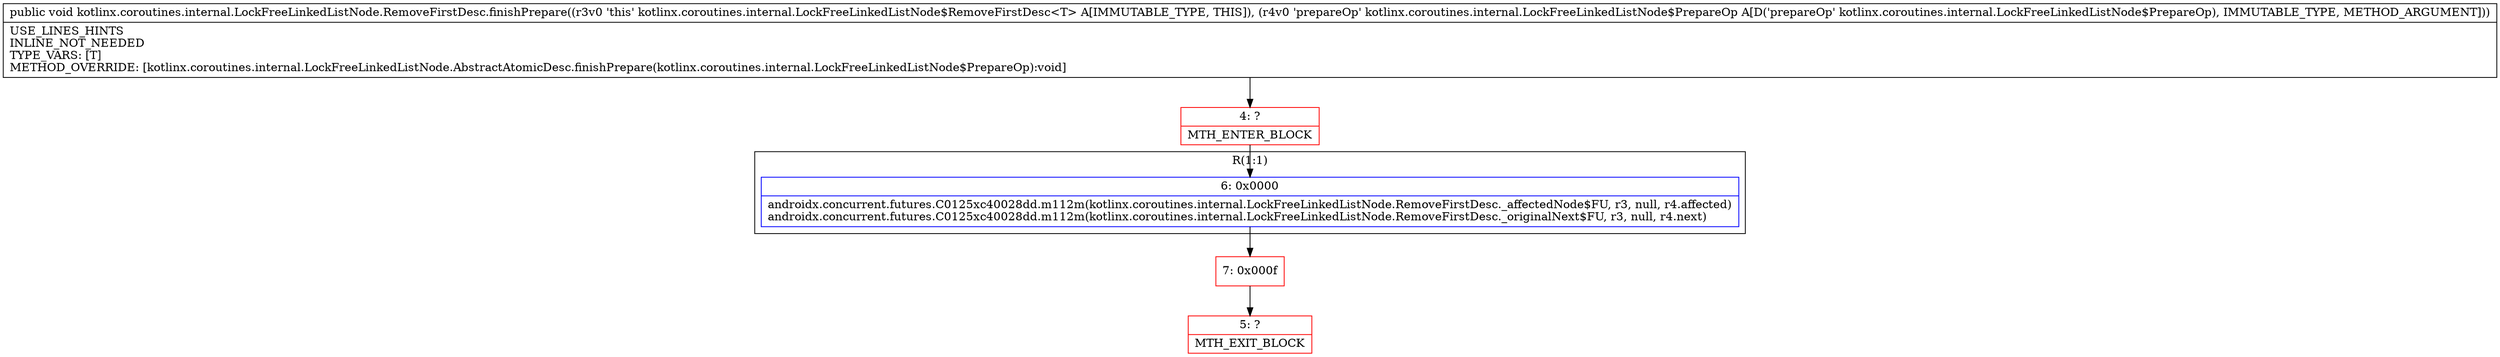 digraph "CFG forkotlinx.coroutines.internal.LockFreeLinkedListNode.RemoveFirstDesc.finishPrepare(Lkotlinx\/coroutines\/internal\/LockFreeLinkedListNode$PrepareOp;)V" {
subgraph cluster_Region_422121828 {
label = "R(1:1)";
node [shape=record,color=blue];
Node_6 [shape=record,label="{6\:\ 0x0000|androidx.concurrent.futures.C0125xc40028dd.m112m(kotlinx.coroutines.internal.LockFreeLinkedListNode.RemoveFirstDesc._affectedNode$FU, r3, null, r4.affected)\landroidx.concurrent.futures.C0125xc40028dd.m112m(kotlinx.coroutines.internal.LockFreeLinkedListNode.RemoveFirstDesc._originalNext$FU, r3, null, r4.next)\l}"];
}
Node_4 [shape=record,color=red,label="{4\:\ ?|MTH_ENTER_BLOCK\l}"];
Node_7 [shape=record,color=red,label="{7\:\ 0x000f}"];
Node_5 [shape=record,color=red,label="{5\:\ ?|MTH_EXIT_BLOCK\l}"];
MethodNode[shape=record,label="{public void kotlinx.coroutines.internal.LockFreeLinkedListNode.RemoveFirstDesc.finishPrepare((r3v0 'this' kotlinx.coroutines.internal.LockFreeLinkedListNode$RemoveFirstDesc\<T\> A[IMMUTABLE_TYPE, THIS]), (r4v0 'prepareOp' kotlinx.coroutines.internal.LockFreeLinkedListNode$PrepareOp A[D('prepareOp' kotlinx.coroutines.internal.LockFreeLinkedListNode$PrepareOp), IMMUTABLE_TYPE, METHOD_ARGUMENT]))  | USE_LINES_HINTS\lINLINE_NOT_NEEDED\lTYPE_VARS: [T]\lMETHOD_OVERRIDE: [kotlinx.coroutines.internal.LockFreeLinkedListNode.AbstractAtomicDesc.finishPrepare(kotlinx.coroutines.internal.LockFreeLinkedListNode$PrepareOp):void]\l}"];
MethodNode -> Node_4;Node_6 -> Node_7;
Node_4 -> Node_6;
Node_7 -> Node_5;
}

